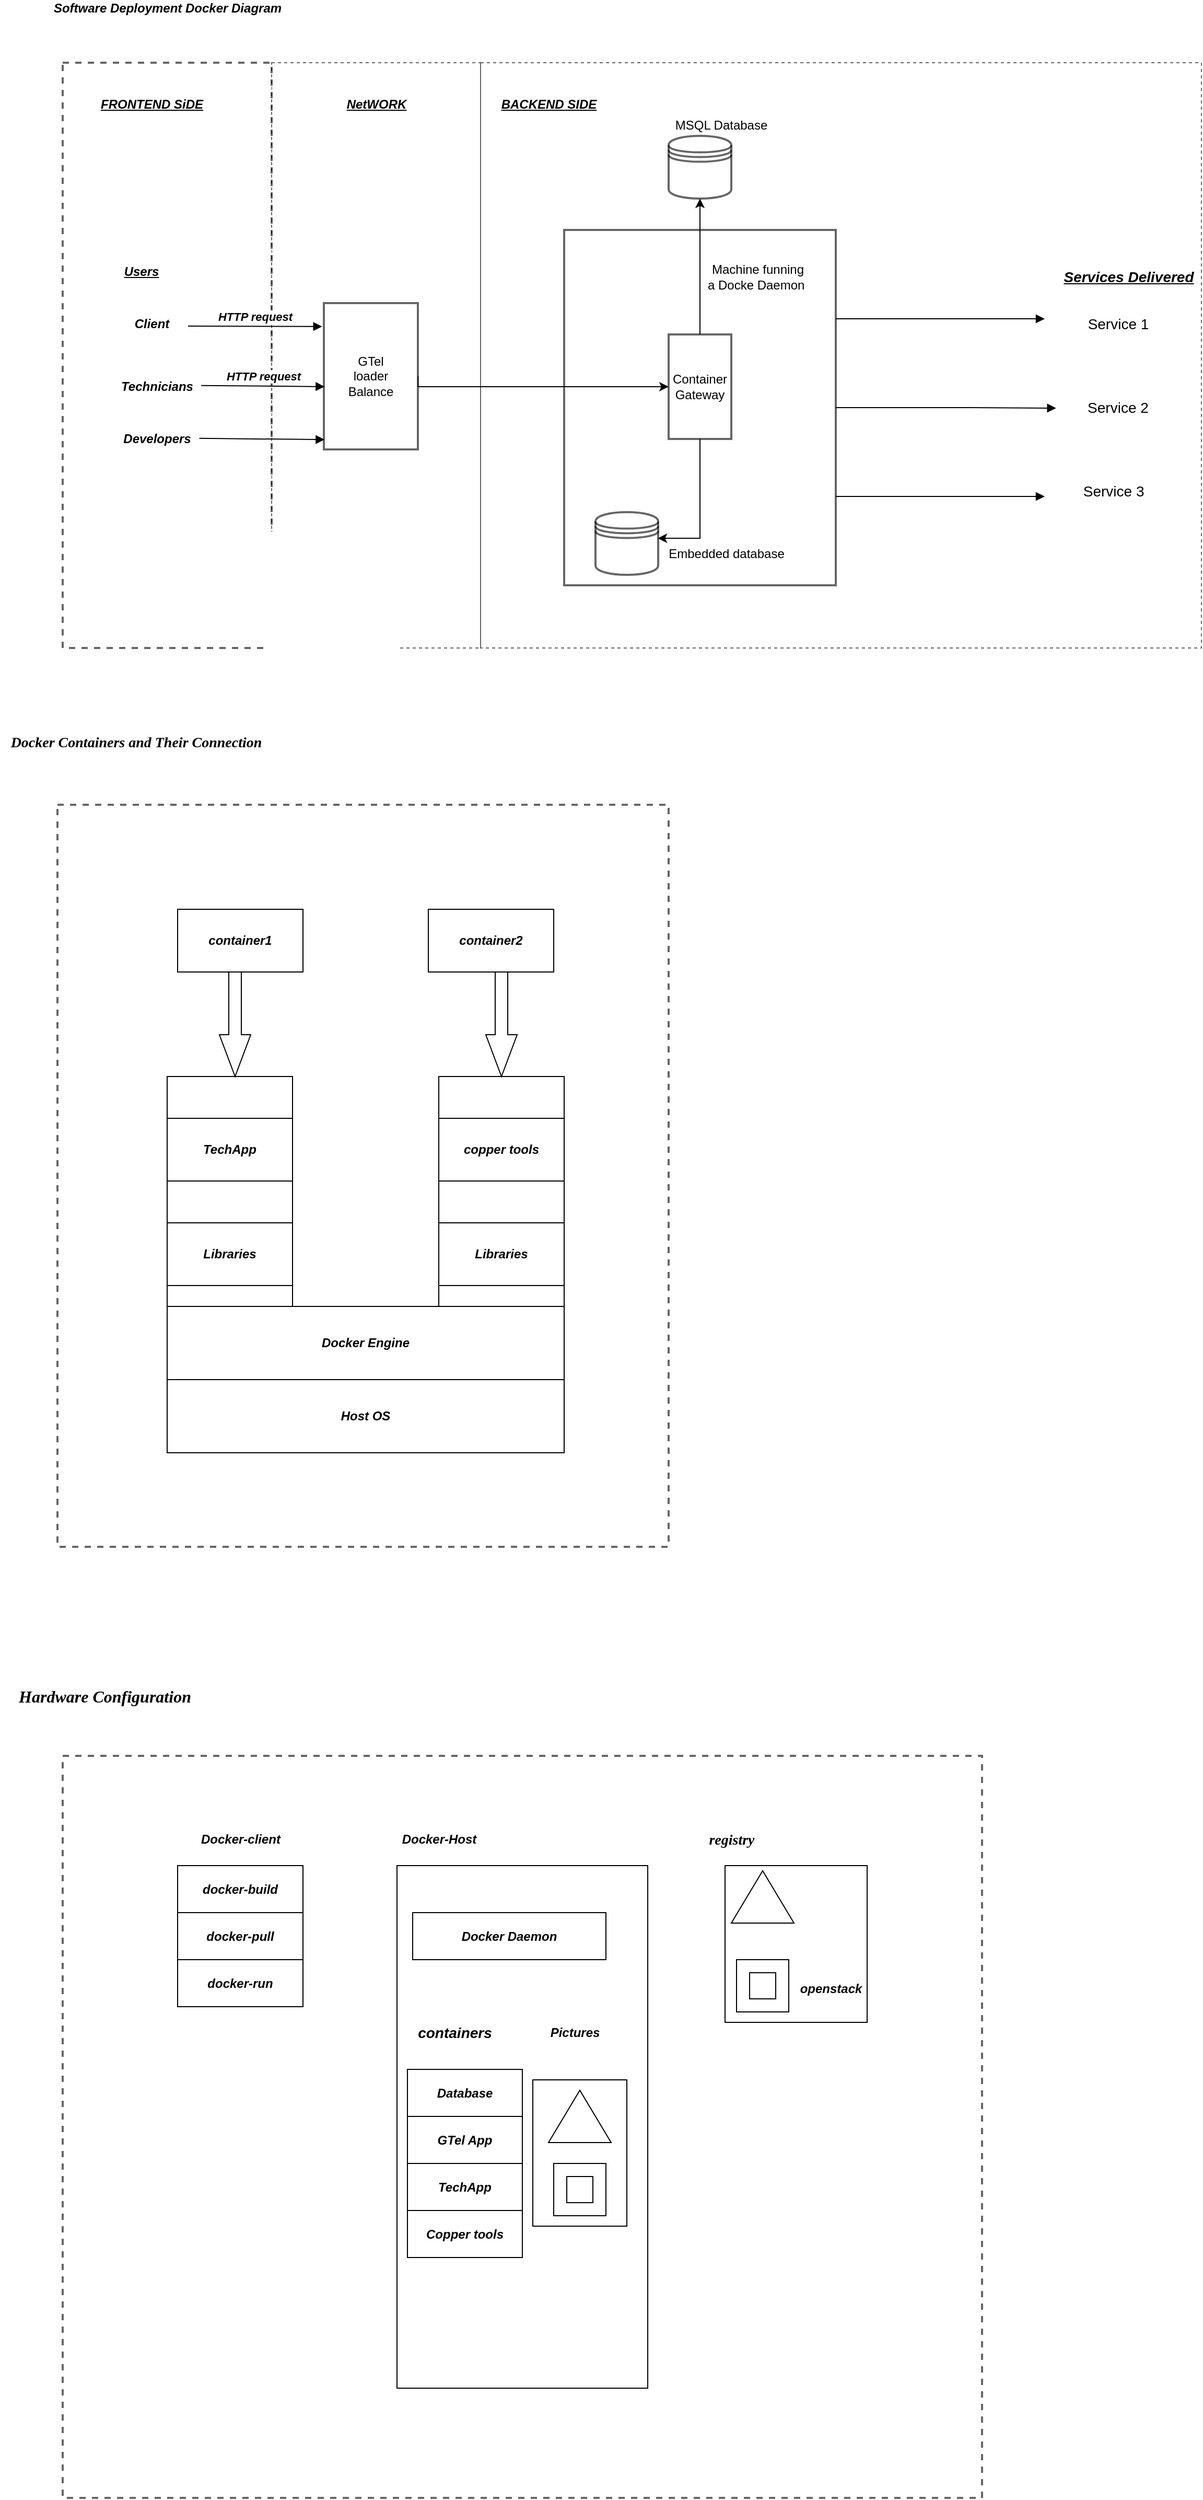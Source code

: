 <mxfile version="13.8.1" type="github" pages="2">
  <diagram id="13VyAanqFOhvAUCbbG8V" name="Page-1">
    <mxGraphModel dx="1234" dy="1691" grid="1" gridSize="10" guides="1" tooltips="1" connect="1" arrows="1" fold="1" page="1" pageScale="1" pageWidth="827" pageHeight="1169" math="0" shadow="0">
      <root>
        <mxCell id="0" />
        <mxCell id="1" parent="0" />
        <mxCell id="uKoPLyJ_3GidWpt5rB-8-34" value="" style="html=1;rounded=0;shadow=0;glass=0;dashed=1;sketch=0;fillStyle=dashed;strokeWidth=1;fillColor=#FFFFFF;opacity=60;align=left;" parent="1" vertex="1">
          <mxGeometry x="120" y="-460" width="690" height="560" as="geometry" />
        </mxCell>
        <mxCell id="uKoPLyJ_3GidWpt5rB-8-58" value="" style="shape=datastore;whiteSpace=wrap;html=1;rounded=0;shadow=0;glass=0;sketch=0;fillStyle=auto;strokeWidth=2;fillColor=#FFFFFF;opacity=60;" parent="1" vertex="1">
          <mxGeometry x="300" y="-390" width="60" height="60" as="geometry" />
        </mxCell>
        <mxCell id="uKoPLyJ_3GidWpt5rB-8-60" value="MSQL Database" style="text;html=1;align=center;verticalAlign=middle;resizable=0;points=[];autosize=1;" parent="1" vertex="1">
          <mxGeometry x="300" y="-410" width="100" height="20" as="geometry" />
        </mxCell>
        <mxCell id="uKoPLyJ_3GidWpt5rB-8-61" value="&lt;i&gt;&lt;b&gt;&lt;u&gt;BACKEND SIDE&lt;/u&gt;&lt;/b&gt;&lt;/i&gt;" style="text;html=1;align=center;verticalAlign=middle;resizable=0;points=[];autosize=1;" parent="1" vertex="1">
          <mxGeometry x="130" y="-430" width="110" height="20" as="geometry" />
        </mxCell>
        <mxCell id="uKoPLyJ_3GidWpt5rB-8-62" value="" style="whiteSpace=wrap;html=1;rounded=0;shadow=0;glass=0;sketch=0;fillStyle=auto;strokeWidth=2;fillColor=#FFFFFF;opacity=60;" parent="1" vertex="1">
          <mxGeometry x="200" y="-300" width="260" height="340" as="geometry" />
        </mxCell>
        <mxCell id="uKoPLyJ_3GidWpt5rB-8-69" style="edgeStyle=orthogonalEdgeStyle;rounded=0;orthogonalLoop=1;jettySize=auto;html=1;exitX=0.5;exitY=0;exitDx=0;exitDy=0;" parent="1" source="uKoPLyJ_3GidWpt5rB-8-64" target="uKoPLyJ_3GidWpt5rB-8-58" edge="1">
          <mxGeometry relative="1" as="geometry" />
        </mxCell>
        <mxCell id="BvbEws9mV1S3FFfNSlts-20" value="" style="edgeStyle=orthogonalEdgeStyle;rounded=0;orthogonalLoop=1;jettySize=auto;html=1;entryX=0.993;entryY=0.417;entryDx=0;entryDy=0;entryPerimeter=0;" parent="1" source="uKoPLyJ_3GidWpt5rB-8-64" target="uKoPLyJ_3GidWpt5rB-8-67" edge="1">
          <mxGeometry relative="1" as="geometry">
            <Array as="points">
              <mxPoint x="330" y="-5" />
            </Array>
          </mxGeometry>
        </mxCell>
        <mxCell id="uKoPLyJ_3GidWpt5rB-8-64" value="Container&lt;br&gt;Gateway" style="whiteSpace=wrap;html=1;rounded=0;shadow=0;glass=0;sketch=0;fillStyle=auto;strokeWidth=2;fillColor=#FFFFFF;opacity=60;" parent="1" vertex="1">
          <mxGeometry x="300" y="-200" width="60" height="100" as="geometry" />
        </mxCell>
        <mxCell id="uKoPLyJ_3GidWpt5rB-8-67" value="" style="shape=datastore;whiteSpace=wrap;html=1;rounded=0;shadow=0;glass=0;sketch=0;fillStyle=auto;strokeWidth=2;fillColor=#FFFFFF;opacity=60;" parent="1" vertex="1">
          <mxGeometry x="230" y="-30" width="60" height="60" as="geometry" />
        </mxCell>
        <mxCell id="uKoPLyJ_3GidWpt5rB-8-68" value="Embedded database" style="text;html=1;align=center;verticalAlign=middle;resizable=0;points=[];autosize=1;" parent="1" vertex="1">
          <mxGeometry x="290" width="130" height="20" as="geometry" />
        </mxCell>
        <mxCell id="uKoPLyJ_3GidWpt5rB-8-70" value="Machine funning &lt;br&gt;a Docke Daemon&amp;nbsp;" style="text;html=1;align=center;verticalAlign=middle;resizable=0;points=[];autosize=1;" parent="1" vertex="1">
          <mxGeometry x="330" y="-270" width="110" height="30" as="geometry" />
        </mxCell>
        <mxCell id="BvbEws9mV1S3FFfNSlts-2" value="&lt;font style=&quot;font-size: 14px&quot;&gt;&lt;b&gt;&lt;i&gt;&lt;u&gt;Services Delivered&lt;/u&gt;&lt;/i&gt;&lt;/b&gt;&lt;/font&gt;" style="text;html=1;align=center;verticalAlign=middle;resizable=0;points=[];autosize=1;" parent="1" vertex="1">
          <mxGeometry x="670" y="-265" width="140" height="20" as="geometry" />
        </mxCell>
        <mxCell id="BvbEws9mV1S3FFfNSlts-8" value="" style="html=1;verticalAlign=bottom;endArrow=block;exitX=1;exitY=0.25;exitDx=0;exitDy=0;" parent="1" source="uKoPLyJ_3GidWpt5rB-8-62" edge="1">
          <mxGeometry width="80" relative="1" as="geometry">
            <mxPoint x="460" y="-170" as="sourcePoint" />
            <mxPoint x="660" y="-215" as="targetPoint" />
          </mxGeometry>
        </mxCell>
        <mxCell id="BvbEws9mV1S3FFfNSlts-9" value="" style="html=1;verticalAlign=bottom;endArrow=block;exitX=1;exitY=0.5;exitDx=0;exitDy=0;entryX=-0.046;entryY=0.525;entryDx=0;entryDy=0;entryPerimeter=0;" parent="1" source="uKoPLyJ_3GidWpt5rB-8-62" target="BvbEws9mV1S3FFfNSlts-11" edge="1">
          <mxGeometry width="80" relative="1" as="geometry">
            <mxPoint x="420" y="-160" as="sourcePoint" />
            <mxPoint x="650" y="-110" as="targetPoint" />
            <Array as="points">
              <mxPoint x="580" y="-130" />
            </Array>
          </mxGeometry>
        </mxCell>
        <mxCell id="BvbEws9mV1S3FFfNSlts-10" value="&lt;font style=&quot;font-size: 14px&quot;&gt;&lt;font&gt;Service&lt;/font&gt;&amp;nbsp;1&lt;/font&gt;" style="text;html=1;align=center;verticalAlign=middle;resizable=0;points=[];autosize=1;" parent="1" vertex="1">
          <mxGeometry x="695" y="-220" width="70" height="20" as="geometry" />
        </mxCell>
        <mxCell id="BvbEws9mV1S3FFfNSlts-11" value="&lt;font style=&quot;font-size: 14px&quot;&gt;&lt;font&gt;&amp;nbsp; &amp;nbsp; &amp;nbsp;Service&lt;/font&gt;&amp;nbsp;2&lt;/font&gt;" style="text;html=1;align=center;verticalAlign=middle;resizable=0;points=[];autosize=1;" parent="1" vertex="1">
          <mxGeometry x="675" y="-140" width="90" height="20" as="geometry" />
        </mxCell>
        <mxCell id="BvbEws9mV1S3FFfNSlts-12" value="" style="html=1;verticalAlign=bottom;endArrow=block;exitX=1;exitY=0.75;exitDx=0;exitDy=0;" parent="1" source="uKoPLyJ_3GidWpt5rB-8-62" edge="1">
          <mxGeometry width="80" relative="1" as="geometry">
            <mxPoint x="469.48" y="-61.86" as="sourcePoint" />
            <mxPoint x="660" y="-45" as="targetPoint" />
            <Array as="points">
              <mxPoint x="620" y="-45" />
            </Array>
          </mxGeometry>
        </mxCell>
        <mxCell id="BvbEws9mV1S3FFfNSlts-14" value="&lt;font style=&quot;font-size: 14px&quot;&gt;&lt;font&gt;&amp;nbsp; &amp;nbsp; &amp;nbsp; &amp;nbsp; Service&lt;/font&gt;&amp;nbsp;3&lt;/font&gt;" style="text;html=1;align=center;verticalAlign=middle;resizable=0;points=[];autosize=1;" parent="1" vertex="1">
          <mxGeometry x="655" y="-60" width="110" height="20" as="geometry" />
        </mxCell>
        <mxCell id="BvbEws9mV1S3FFfNSlts-18" value="" style="html=1;rounded=0;shadow=0;glass=0;dashed=1;sketch=0;fillStyle=dashed;strokeWidth=1;fillColor=#FFFFFF;opacity=60;align=left;" parent="1" vertex="1">
          <mxGeometry x="-80" y="-460" width="200" height="560" as="geometry" />
        </mxCell>
        <mxCell id="BvbEws9mV1S3FFfNSlts-19" value="&lt;i&gt;&lt;b&gt;&lt;u&gt;NetWORK&lt;/u&gt;&lt;/b&gt;&lt;/i&gt;" style="text;html=1;align=center;verticalAlign=middle;resizable=0;points=[];autosize=1;" parent="1" vertex="1">
          <mxGeometry x="-15" y="-430" width="70" height="20" as="geometry" />
        </mxCell>
        <mxCell id="BvbEws9mV1S3FFfNSlts-22" style="edgeStyle=orthogonalEdgeStyle;rounded=0;orthogonalLoop=1;jettySize=auto;html=1;exitX=1;exitY=0.5;exitDx=0;exitDy=0;entryX=0;entryY=0.5;entryDx=0;entryDy=0;" parent="1" source="BvbEws9mV1S3FFfNSlts-21" target="uKoPLyJ_3GidWpt5rB-8-64" edge="1">
          <mxGeometry relative="1" as="geometry">
            <Array as="points">
              <mxPoint x="60" y="-150" />
            </Array>
          </mxGeometry>
        </mxCell>
        <mxCell id="BvbEws9mV1S3FFfNSlts-21" value="GTel&lt;br&gt;loader&lt;br&gt;Balance" style="whiteSpace=wrap;html=1;rounded=0;shadow=0;glass=0;sketch=0;fillStyle=auto;strokeWidth=2;fillColor=#FFFFFF;opacity=60;" parent="1" vertex="1">
          <mxGeometry x="-30" y="-230" width="90" height="140" as="geometry" />
        </mxCell>
        <mxCell id="BvbEws9mV1S3FFfNSlts-23" value="" style="html=1;rounded=0;shadow=0;glass=0;dashed=1;sketch=0;fillStyle=dashed;strokeWidth=2;fillColor=#FFFFFF;opacity=60;align=left;" parent="1" vertex="1">
          <mxGeometry x="-280" y="-460" width="200" height="560" as="geometry" />
        </mxCell>
        <mxCell id="BvbEws9mV1S3FFfNSlts-24" value="&lt;i&gt;&lt;b&gt;&lt;u&gt;FRONTEND SiDE&lt;/u&gt;&lt;/b&gt;&lt;/i&gt;" style="text;html=1;align=center;verticalAlign=middle;resizable=0;points=[];autosize=1;" parent="1" vertex="1">
          <mxGeometry x="-250" y="-430" width="110" height="20" as="geometry" />
        </mxCell>
        <mxCell id="BvbEws9mV1S3FFfNSlts-25" value="&lt;i&gt;&lt;b&gt;&lt;u&gt;Users&lt;/u&gt;&lt;/b&gt;&lt;/i&gt;" style="text;html=1;align=center;verticalAlign=middle;resizable=0;points=[];autosize=1;" parent="1" vertex="1">
          <mxGeometry x="-230" y="-270" width="50" height="20" as="geometry" />
        </mxCell>
        <mxCell id="BvbEws9mV1S3FFfNSlts-26" value="&lt;b&gt;&lt;i&gt;Client&lt;/i&gt;&lt;/b&gt;" style="text;html=1;align=center;verticalAlign=middle;resizable=0;points=[];autosize=1;" parent="1" vertex="1">
          <mxGeometry x="-220" y="-220" width="50" height="20" as="geometry" />
        </mxCell>
        <mxCell id="BvbEws9mV1S3FFfNSlts-32" value="&lt;b&gt;&lt;i&gt;HTTP request&lt;/i&gt;&lt;/b&gt;" style="html=1;verticalAlign=bottom;endArrow=block;entryX=-0.018;entryY=0.16;entryDx=0;entryDy=0;entryPerimeter=0;" parent="1" target="BvbEws9mV1S3FFfNSlts-21" edge="1">
          <mxGeometry width="80" relative="1" as="geometry">
            <mxPoint x="-160" y="-208" as="sourcePoint" />
            <mxPoint x="-60" y="-210" as="targetPoint" />
          </mxGeometry>
        </mxCell>
        <mxCell id="BvbEws9mV1S3FFfNSlts-33" value="&lt;b&gt;&lt;i&gt;Technicians&lt;/i&gt;&lt;/b&gt;" style="text;html=1;align=center;verticalAlign=middle;resizable=0;points=[];autosize=1;" parent="1" vertex="1">
          <mxGeometry x="-230" y="-160" width="80" height="20" as="geometry" />
        </mxCell>
        <mxCell id="BvbEws9mV1S3FFfNSlts-35" value="&lt;b&gt;&lt;i&gt;HTTP request&lt;/i&gt;&lt;/b&gt;" style="html=1;verticalAlign=bottom;endArrow=block;entryX=0.008;entryY=0.571;entryDx=0;entryDy=0;entryPerimeter=0;exitX=1.032;exitY=0.441;exitDx=0;exitDy=0;exitPerimeter=0;" parent="1" source="BvbEws9mV1S3FFfNSlts-33" target="BvbEws9mV1S3FFfNSlts-21" edge="1">
          <mxGeometry width="80" relative="1" as="geometry">
            <mxPoint x="-150" y="-198" as="sourcePoint" />
            <mxPoint x="-21.62" y="-197.6" as="targetPoint" />
            <Array as="points" />
          </mxGeometry>
        </mxCell>
        <mxCell id="BvbEws9mV1S3FFfNSlts-36" value="&lt;b&gt;&lt;i&gt;Developers&lt;/i&gt;&lt;/b&gt;" style="text;html=1;align=center;verticalAlign=middle;resizable=0;points=[];autosize=1;" parent="1" vertex="1">
          <mxGeometry x="-230" y="-110" width="80" height="20" as="geometry" />
        </mxCell>
        <mxCell id="BvbEws9mV1S3FFfNSlts-38" value="" style="html=1;verticalAlign=bottom;endArrow=block;entryX=0.008;entryY=0.933;entryDx=0;entryDy=0;entryPerimeter=0;exitX=1.01;exitY=0.471;exitDx=0;exitDy=0;exitPerimeter=0;" parent="1" source="BvbEws9mV1S3FFfNSlts-36" target="BvbEws9mV1S3FFfNSlts-21" edge="1">
          <mxGeometry width="80" relative="1" as="geometry">
            <mxPoint x="-137.44" y="-141.18" as="sourcePoint" />
            <mxPoint x="-19.28" y="-140.06" as="targetPoint" />
            <Array as="points" />
          </mxGeometry>
        </mxCell>
        <mxCell id="BSMtaXVtOMWHBBiSxn76-1" value="&lt;p class=&quot;MsoNormal&quot; align=&quot;center&quot; style=&quot;margin: 0cm 0cm 10pt ; line-height: 16.867px ; font-family: &amp;#34;calibri&amp;#34; , sans-serif&quot;&gt;&lt;span lang=&quot;EN-US&quot;&gt;&lt;font style=&quot;font-size: 12px&quot;&gt;&lt;b&gt;&lt;i&gt;Software Deployment Docker Diagram&lt;/i&gt;&lt;/b&gt;&lt;/font&gt;&lt;/span&gt;&lt;/p&gt;" style="text;html=1;align=center;verticalAlign=middle;resizable=0;points=[];autosize=1;" vertex="1" parent="1">
          <mxGeometry x="-285" y="-520" width="210" height="30" as="geometry" />
        </mxCell>
        <mxCell id="BSMtaXVtOMWHBBiSxn76-2" value="&lt;span lang=&quot;EN-US&quot; style=&quot;line-height: 18.4px ; font-family: &amp;#34;times new roman&amp;#34; , serif&quot;&gt;&lt;font style=&quot;font-size: 14px&quot;&gt;&lt;b&gt;&lt;i&gt;Docker Containers and Their Connection&lt;/i&gt;&lt;/b&gt;&lt;/font&gt;&lt;/span&gt;&lt;span style=&quot;font-size: medium&quot;&gt;&lt;/span&gt;" style="text;html=1;align=center;verticalAlign=middle;resizable=0;points=[];autosize=1;" vertex="1" parent="1">
          <mxGeometry x="-340" y="180" width="260" height="20" as="geometry" />
        </mxCell>
        <mxCell id="BSMtaXVtOMWHBBiSxn76-3" value="" style="html=1;rounded=0;shadow=0;glass=0;dashed=1;sketch=0;fillStyle=dashed;strokeWidth=2;fillColor=#FFFFFF;opacity=60;align=left;" vertex="1" parent="1">
          <mxGeometry x="-285" y="250" width="585" height="710" as="geometry" />
        </mxCell>
        <mxCell id="BSMtaXVtOMWHBBiSxn76-4" value="&lt;font style=&quot;font-size: 12px&quot;&gt;&lt;b&gt;&lt;i&gt;container2&lt;/i&gt;&lt;/b&gt;&lt;/font&gt;" style="rounded=0;whiteSpace=wrap;html=1;" vertex="1" parent="1">
          <mxGeometry x="70" y="350" width="120" height="60" as="geometry" />
        </mxCell>
        <mxCell id="BSMtaXVtOMWHBBiSxn76-6" value="&lt;font style=&quot;font-size: 12px&quot;&gt;&lt;b&gt;&lt;i&gt;container1&lt;/i&gt;&lt;/b&gt;&lt;/font&gt;" style="rounded=0;whiteSpace=wrap;html=1;" vertex="1" parent="1">
          <mxGeometry x="-170" y="350" width="120" height="60" as="geometry" />
        </mxCell>
        <mxCell id="BSMtaXVtOMWHBBiSxn76-7" value="" style="rounded=0;whiteSpace=wrap;html=1;" vertex="1" parent="1">
          <mxGeometry x="-180" y="510" width="120" height="220" as="geometry" />
        </mxCell>
        <mxCell id="BSMtaXVtOMWHBBiSxn76-8" value="" style="rounded=0;whiteSpace=wrap;html=1;" vertex="1" parent="1">
          <mxGeometry x="80" y="510" width="120" height="220" as="geometry" />
        </mxCell>
        <mxCell id="BSMtaXVtOMWHBBiSxn76-9" value="&lt;i&gt;&lt;b&gt;Docker Engine&lt;/b&gt;&lt;/i&gt;" style="rounded=0;whiteSpace=wrap;html=1;" vertex="1" parent="1">
          <mxGeometry x="-180" y="730" width="380" height="70" as="geometry" />
        </mxCell>
        <mxCell id="BSMtaXVtOMWHBBiSxn76-10" value="&lt;b&gt;&lt;i&gt;Host OS&lt;/i&gt;&lt;/b&gt;" style="rounded=0;whiteSpace=wrap;html=1;" vertex="1" parent="1">
          <mxGeometry x="-180" y="800" width="380" height="70" as="geometry" />
        </mxCell>
        <mxCell id="BSMtaXVtOMWHBBiSxn76-11" value="&lt;font style=&quot;font-size: 12px&quot;&gt;&lt;b&gt;&lt;i&gt;TechApp&lt;/i&gt;&lt;/b&gt;&lt;/font&gt;" style="rounded=0;whiteSpace=wrap;html=1;" vertex="1" parent="1">
          <mxGeometry x="-180" y="550" width="120" height="60" as="geometry" />
        </mxCell>
        <mxCell id="BSMtaXVtOMWHBBiSxn76-12" value="&lt;font style=&quot;font-size: 12px&quot;&gt;&lt;b&gt;&lt;i&gt;Libraries&lt;/i&gt;&lt;/b&gt;&lt;/font&gt;" style="rounded=0;whiteSpace=wrap;html=1;" vertex="1" parent="1">
          <mxGeometry x="-180" y="650" width="120" height="60" as="geometry" />
        </mxCell>
        <mxCell id="BSMtaXVtOMWHBBiSxn76-13" value="&lt;font style=&quot;font-size: 12px&quot;&gt;&lt;b&gt;&lt;i&gt;copper tools&lt;/i&gt;&lt;/b&gt;&lt;/font&gt;" style="rounded=0;whiteSpace=wrap;html=1;" vertex="1" parent="1">
          <mxGeometry x="80" y="550" width="120" height="60" as="geometry" />
        </mxCell>
        <mxCell id="BSMtaXVtOMWHBBiSxn76-14" value="&lt;b&gt;&lt;i&gt;Libraries&lt;/i&gt;&lt;/b&gt;" style="rounded=0;whiteSpace=wrap;html=1;" vertex="1" parent="1">
          <mxGeometry x="80" y="650" width="120" height="60" as="geometry" />
        </mxCell>
        <mxCell id="BSMtaXVtOMWHBBiSxn76-15" value="" style="html=1;rounded=0;shadow=0;glass=0;dashed=1;sketch=0;fillStyle=dashed;strokeWidth=2;fillColor=#FFFFFF;opacity=60;align=left;" vertex="1" parent="1">
          <mxGeometry x="-280" y="1160" width="880" height="710" as="geometry" />
        </mxCell>
        <mxCell id="BSMtaXVtOMWHBBiSxn76-16" value="&lt;p class=&quot;MsoNormal&quot; align=&quot;center&quot; style=&quot;margin: 0cm 0cm 10pt ; line-height: 16.867px ; font-size: 11pt ; font-family: &amp;#34;calibri&amp;#34; , sans-serif&quot;&gt;&lt;span lang=&quot;EN-US&quot; style=&quot;font-size: 12pt ; line-height: 18.4px ; font-family: &amp;#34;times new roman&amp;#34; , serif&quot;&gt;&lt;b&gt;&lt;i&gt;Hardware Configuration&lt;/i&gt;&lt;/b&gt;&lt;/span&gt;&lt;/p&gt;" style="text;html=1;align=center;verticalAlign=middle;resizable=0;points=[];autosize=1;" vertex="1" parent="1">
          <mxGeometry x="-330" y="1090" width="180" height="40" as="geometry" />
        </mxCell>
        <mxCell id="BSMtaXVtOMWHBBiSxn76-17" value="&lt;b&gt;&lt;i&gt;docker-build&lt;/i&gt;&lt;/b&gt;" style="rounded=0;whiteSpace=wrap;html=1;" vertex="1" parent="1">
          <mxGeometry x="-170" y="1265" width="120" height="45" as="geometry" />
        </mxCell>
        <mxCell id="BSMtaXVtOMWHBBiSxn76-18" value="" style="rounded=0;whiteSpace=wrap;html=1;" vertex="1" parent="1">
          <mxGeometry x="40" y="1265" width="240" height="500" as="geometry" />
        </mxCell>
        <mxCell id="BSMtaXVtOMWHBBiSxn76-19" value="" style="rounded=0;whiteSpace=wrap;html=1;" vertex="1" parent="1">
          <mxGeometry x="354" y="1265" width="136" height="150" as="geometry" />
        </mxCell>
        <mxCell id="BSMtaXVtOMWHBBiSxn76-20" value="&lt;b&gt;&lt;i&gt;Docker-client&lt;/i&gt;&lt;/b&gt;" style="text;html=1;align=center;verticalAlign=middle;resizable=0;points=[];autosize=1;" vertex="1" parent="1">
          <mxGeometry x="-155" y="1230" width="90" height="20" as="geometry" />
        </mxCell>
        <mxCell id="BSMtaXVtOMWHBBiSxn76-22" value="&lt;b&gt;&lt;i&gt;docker-pull&lt;/i&gt;&lt;/b&gt;" style="rounded=0;whiteSpace=wrap;html=1;" vertex="1" parent="1">
          <mxGeometry x="-170" y="1310" width="120" height="45" as="geometry" />
        </mxCell>
        <mxCell id="BSMtaXVtOMWHBBiSxn76-23" value="&lt;b&gt;&lt;i&gt;docker-run&lt;/i&gt;&lt;/b&gt;" style="rounded=0;whiteSpace=wrap;html=1;" vertex="1" parent="1">
          <mxGeometry x="-170" y="1355" width="120" height="45" as="geometry" />
        </mxCell>
        <mxCell id="BSMtaXVtOMWHBBiSxn76-24" value="&lt;i&gt;&lt;b&gt;Docker-Host&lt;/b&gt;&lt;/i&gt;" style="text;html=1;align=center;verticalAlign=middle;resizable=0;points=[];autosize=1;" vertex="1" parent="1">
          <mxGeometry x="35" y="1230" width="90" height="20" as="geometry" />
        </mxCell>
        <mxCell id="BSMtaXVtOMWHBBiSxn76-25" value="&lt;b&gt;&lt;i&gt;Docker Daemon&lt;/i&gt;&lt;/b&gt;" style="rounded=0;whiteSpace=wrap;html=1;" vertex="1" parent="1">
          <mxGeometry x="55" y="1310" width="185" height="45" as="geometry" />
        </mxCell>
        <mxCell id="BSMtaXVtOMWHBBiSxn76-27" value="&lt;b&gt;&lt;i&gt;Database&lt;/i&gt;&lt;/b&gt;" style="rounded=0;whiteSpace=wrap;html=1;" vertex="1" parent="1">
          <mxGeometry x="50" y="1460" width="110" height="45" as="geometry" />
        </mxCell>
        <mxCell id="BSMtaXVtOMWHBBiSxn76-28" value="&lt;b&gt;&lt;i&gt;GTel App&lt;/i&gt;&lt;/b&gt;" style="rounded=0;whiteSpace=wrap;html=1;" vertex="1" parent="1">
          <mxGeometry x="50" y="1505" width="110" height="45" as="geometry" />
        </mxCell>
        <mxCell id="BSMtaXVtOMWHBBiSxn76-31" value="&lt;b&gt;&lt;i&gt;TechApp&lt;/i&gt;&lt;/b&gt;" style="rounded=0;whiteSpace=wrap;html=1;" vertex="1" parent="1">
          <mxGeometry x="50" y="1550" width="110" height="45" as="geometry" />
        </mxCell>
        <mxCell id="BSMtaXVtOMWHBBiSxn76-32" value="&lt;b&gt;&lt;i&gt;Copper tools&lt;/i&gt;&lt;/b&gt;" style="rounded=0;whiteSpace=wrap;html=1;" vertex="1" parent="1">
          <mxGeometry x="50" y="1595" width="110" height="45" as="geometry" />
        </mxCell>
        <mxCell id="BSMtaXVtOMWHBBiSxn76-33" value="&lt;b&gt;&lt;i&gt;&lt;font style=&quot;font-size: 14px&quot;&gt;containers&lt;/font&gt;&lt;/i&gt;&lt;/b&gt;" style="text;html=1;align=center;verticalAlign=middle;resizable=0;points=[];autosize=1;" vertex="1" parent="1">
          <mxGeometry x="50" y="1415" width="90" height="20" as="geometry" />
        </mxCell>
        <mxCell id="BSMtaXVtOMWHBBiSxn76-34" value="" style="rounded=0;whiteSpace=wrap;html=1;" vertex="1" parent="1">
          <mxGeometry x="170" y="1470" width="90" height="140" as="geometry" />
        </mxCell>
        <mxCell id="BSMtaXVtOMWHBBiSxn76-35" value="&lt;b&gt;&lt;i&gt;Pictures&lt;/i&gt;&lt;/b&gt;" style="text;html=1;align=center;verticalAlign=middle;resizable=0;points=[];autosize=1;" vertex="1" parent="1">
          <mxGeometry x="180" y="1415" width="60" height="20" as="geometry" />
        </mxCell>
        <mxCell id="BSMtaXVtOMWHBBiSxn76-36" value="" style="whiteSpace=wrap;html=1;aspect=fixed;" vertex="1" parent="1">
          <mxGeometry x="190" y="1550" width="50" height="50" as="geometry" />
        </mxCell>
        <mxCell id="BSMtaXVtOMWHBBiSxn76-39" value="" style="whiteSpace=wrap;html=1;aspect=fixed;" vertex="1" parent="1">
          <mxGeometry x="202.5" y="1562.5" width="25" height="25" as="geometry" />
        </mxCell>
        <mxCell id="BSMtaXVtOMWHBBiSxn76-42" value="" style="verticalLabelPosition=bottom;verticalAlign=top;html=1;shape=mxgraph.basic.acute_triangle;dx=0.5;" vertex="1" parent="1">
          <mxGeometry x="185" y="1480" width="60" height="50" as="geometry" />
        </mxCell>
        <mxCell id="BSMtaXVtOMWHBBiSxn76-43" value="&lt;span lang=&quot;EN-US&quot; style=&quot;line-height: 18.4px ; font-family: &amp;#34;times new roman&amp;#34; , serif&quot;&gt;&lt;i&gt;&lt;b&gt;&lt;font style=&quot;font-size: 14px&quot;&gt;registry&lt;/font&gt;&lt;/b&gt;&lt;/i&gt;&lt;/span&gt;&lt;span style=&quot;font-size: medium&quot;&gt;&lt;/span&gt;" style="text;html=1;align=center;verticalAlign=middle;resizable=0;points=[];autosize=1;" vertex="1" parent="1">
          <mxGeometry x="330" y="1230" width="60" height="20" as="geometry" />
        </mxCell>
        <mxCell id="BSMtaXVtOMWHBBiSxn76-44" value="" style="verticalLabelPosition=bottom;verticalAlign=top;html=1;shape=mxgraph.basic.acute_triangle;dx=0.5;" vertex="1" parent="1">
          <mxGeometry x="360" y="1270" width="60" height="50" as="geometry" />
        </mxCell>
        <mxCell id="BSMtaXVtOMWHBBiSxn76-45" value="" style="whiteSpace=wrap;html=1;aspect=fixed;" vertex="1" parent="1">
          <mxGeometry x="365" y="1355" width="50" height="50" as="geometry" />
        </mxCell>
        <mxCell id="BSMtaXVtOMWHBBiSxn76-46" value="" style="whiteSpace=wrap;html=1;aspect=fixed;" vertex="1" parent="1">
          <mxGeometry x="377.5" y="1367.5" width="25" height="25" as="geometry" />
        </mxCell>
        <mxCell id="BSMtaXVtOMWHBBiSxn76-47" value="&lt;b&gt;&lt;i&gt;openstack&lt;/i&gt;&lt;/b&gt;" style="text;html=1;align=center;verticalAlign=middle;resizable=0;points=[];autosize=1;" vertex="1" parent="1">
          <mxGeometry x="420" y="1372.5" width="70" height="20" as="geometry" />
        </mxCell>
        <mxCell id="BSMtaXVtOMWHBBiSxn76-48" value="" style="html=1;shadow=0;dashed=0;align=center;verticalAlign=middle;shape=mxgraph.arrows2.arrow;dy=0.6;dx=40;direction=south;notch=0;" vertex="1" parent="1">
          <mxGeometry x="-130" y="410" width="30" height="100" as="geometry" />
        </mxCell>
        <mxCell id="BSMtaXVtOMWHBBiSxn76-49" value="" style="html=1;shadow=0;dashed=0;align=center;verticalAlign=middle;shape=mxgraph.arrows2.arrow;dy=0.6;dx=40;direction=south;notch=0;" vertex="1" parent="1">
          <mxGeometry x="125" y="410" width="30" height="100" as="geometry" />
        </mxCell>
      </root>
    </mxGraphModel>
  </diagram>
  <diagram id="Zqp17IYBuAJ2xRkM_VbI" name="Page-2">
    <mxGraphModel dx="403" dy="579" grid="1" gridSize="10" guides="1" tooltips="1" connect="1" arrows="1" fold="1" page="1" pageScale="1" pageWidth="827" pageHeight="1169" math="0" shadow="0">
      <root>
        <mxCell id="I1koprlJKOrljNIi48LN-0" />
        <mxCell id="I1koprlJKOrljNIi48LN-1" parent="I1koprlJKOrljNIi48LN-0" />
      </root>
    </mxGraphModel>
  </diagram>
</mxfile>
